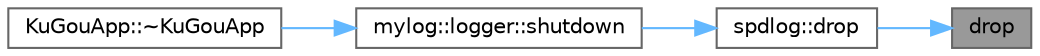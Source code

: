 digraph "drop"
{
 // LATEX_PDF_SIZE
  bgcolor="transparent";
  edge [fontname=Helvetica,fontsize=10,labelfontname=Helvetica,labelfontsize=10];
  node [fontname=Helvetica,fontsize=10,shape=box,height=0.2,width=0.4];
  rankdir="RL";
  Node1 [id="Node000001",label="drop",height=0.2,width=0.4,color="gray40", fillcolor="grey60", style="filled", fontcolor="black",tooltip=" "];
  Node1 -> Node2 [id="edge1_Node000001_Node000002",dir="back",color="steelblue1",style="solid",tooltip=" "];
  Node2 [id="Node000002",label="spdlog::drop",height=0.2,width=0.4,color="grey40", fillcolor="white", style="filled",URL="$namespacespdlog.html#a0cdac34901f09a8ac955161e3a89b2bd",tooltip=" "];
  Node2 -> Node3 [id="edge2_Node000002_Node000003",dir="back",color="steelblue1",style="solid",tooltip=" "];
  Node3 [id="Node000003",label="mylog::logger::shutdown",height=0.2,width=0.4,color="grey40", fillcolor="white", style="filled",URL="$classmylog_1_1logger.html#a7861ee1569802186a619778efc85af13",tooltip=" "];
  Node3 -> Node4 [id="edge3_Node000003_Node000004",dir="back",color="steelblue1",style="solid",tooltip=" "];
  Node4 [id="Node000004",label="KuGouApp::~KuGouApp",height=0.2,width=0.4,color="grey40", fillcolor="white", style="filled",URL="$class_ku_gou_app.html#a7badc0a95f3e23bbb8bbd97fe12a3912",tooltip="析构函数"];
}
